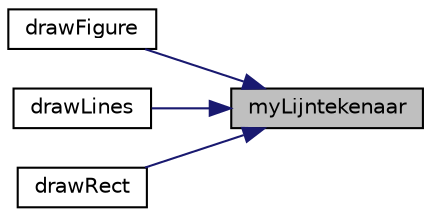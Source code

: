 digraph "myLijntekenaar"
{
 // INTERACTIVE_SVG=YES
 // LATEX_PDF_SIZE
  edge [fontname="Helvetica",fontsize="10",labelfontname="Helvetica",labelfontsize="10"];
  node [fontname="Helvetica",fontsize="10",shape=record];
  rankdir="RL";
  Node1 [label="myLijntekenaar",height=0.2,width=0.4,color="black", fillcolor="grey75", style="filled", fontcolor="black",tooltip="this function draws a single line from a to b"];
  Node1 -> Node2 [dir="back",color="midnightblue",fontsize="10",style="solid",fontname="Helvetica"];
  Node2 [label="drawFigure",height=0.2,width=0.4,color="black", fillcolor="white", style="filled",URL="$_a_p_i_8c.html#ac4ad5c13603a59a2aab3700e6b63744c",tooltip="This functions draw a figure with X amount of points."];
  Node1 -> Node3 [dir="back",color="midnightblue",fontsize="10",style="solid",fontname="Helvetica"];
  Node3 [label="drawLines",height=0.2,width=0.4,color="black", fillcolor="white", style="filled",URL="$_a_p_i_8c.html#ae23921117ee7fd3cb5b9a4e3e9a1bb7b",tooltip="This function draws multiple lines using mylijntekenaar function."];
  Node1 -> Node4 [dir="back",color="midnightblue",fontsize="10",style="solid",fontname="Helvetica"];
  Node4 [label="drawRect",height=0.2,width=0.4,color="black", fillcolor="white", style="filled",URL="$_a_p_i_8c.html#a9b8680e16a18e527bda500039f049fdb",tooltip="This function draws a rectangle either filled or not."];
}
